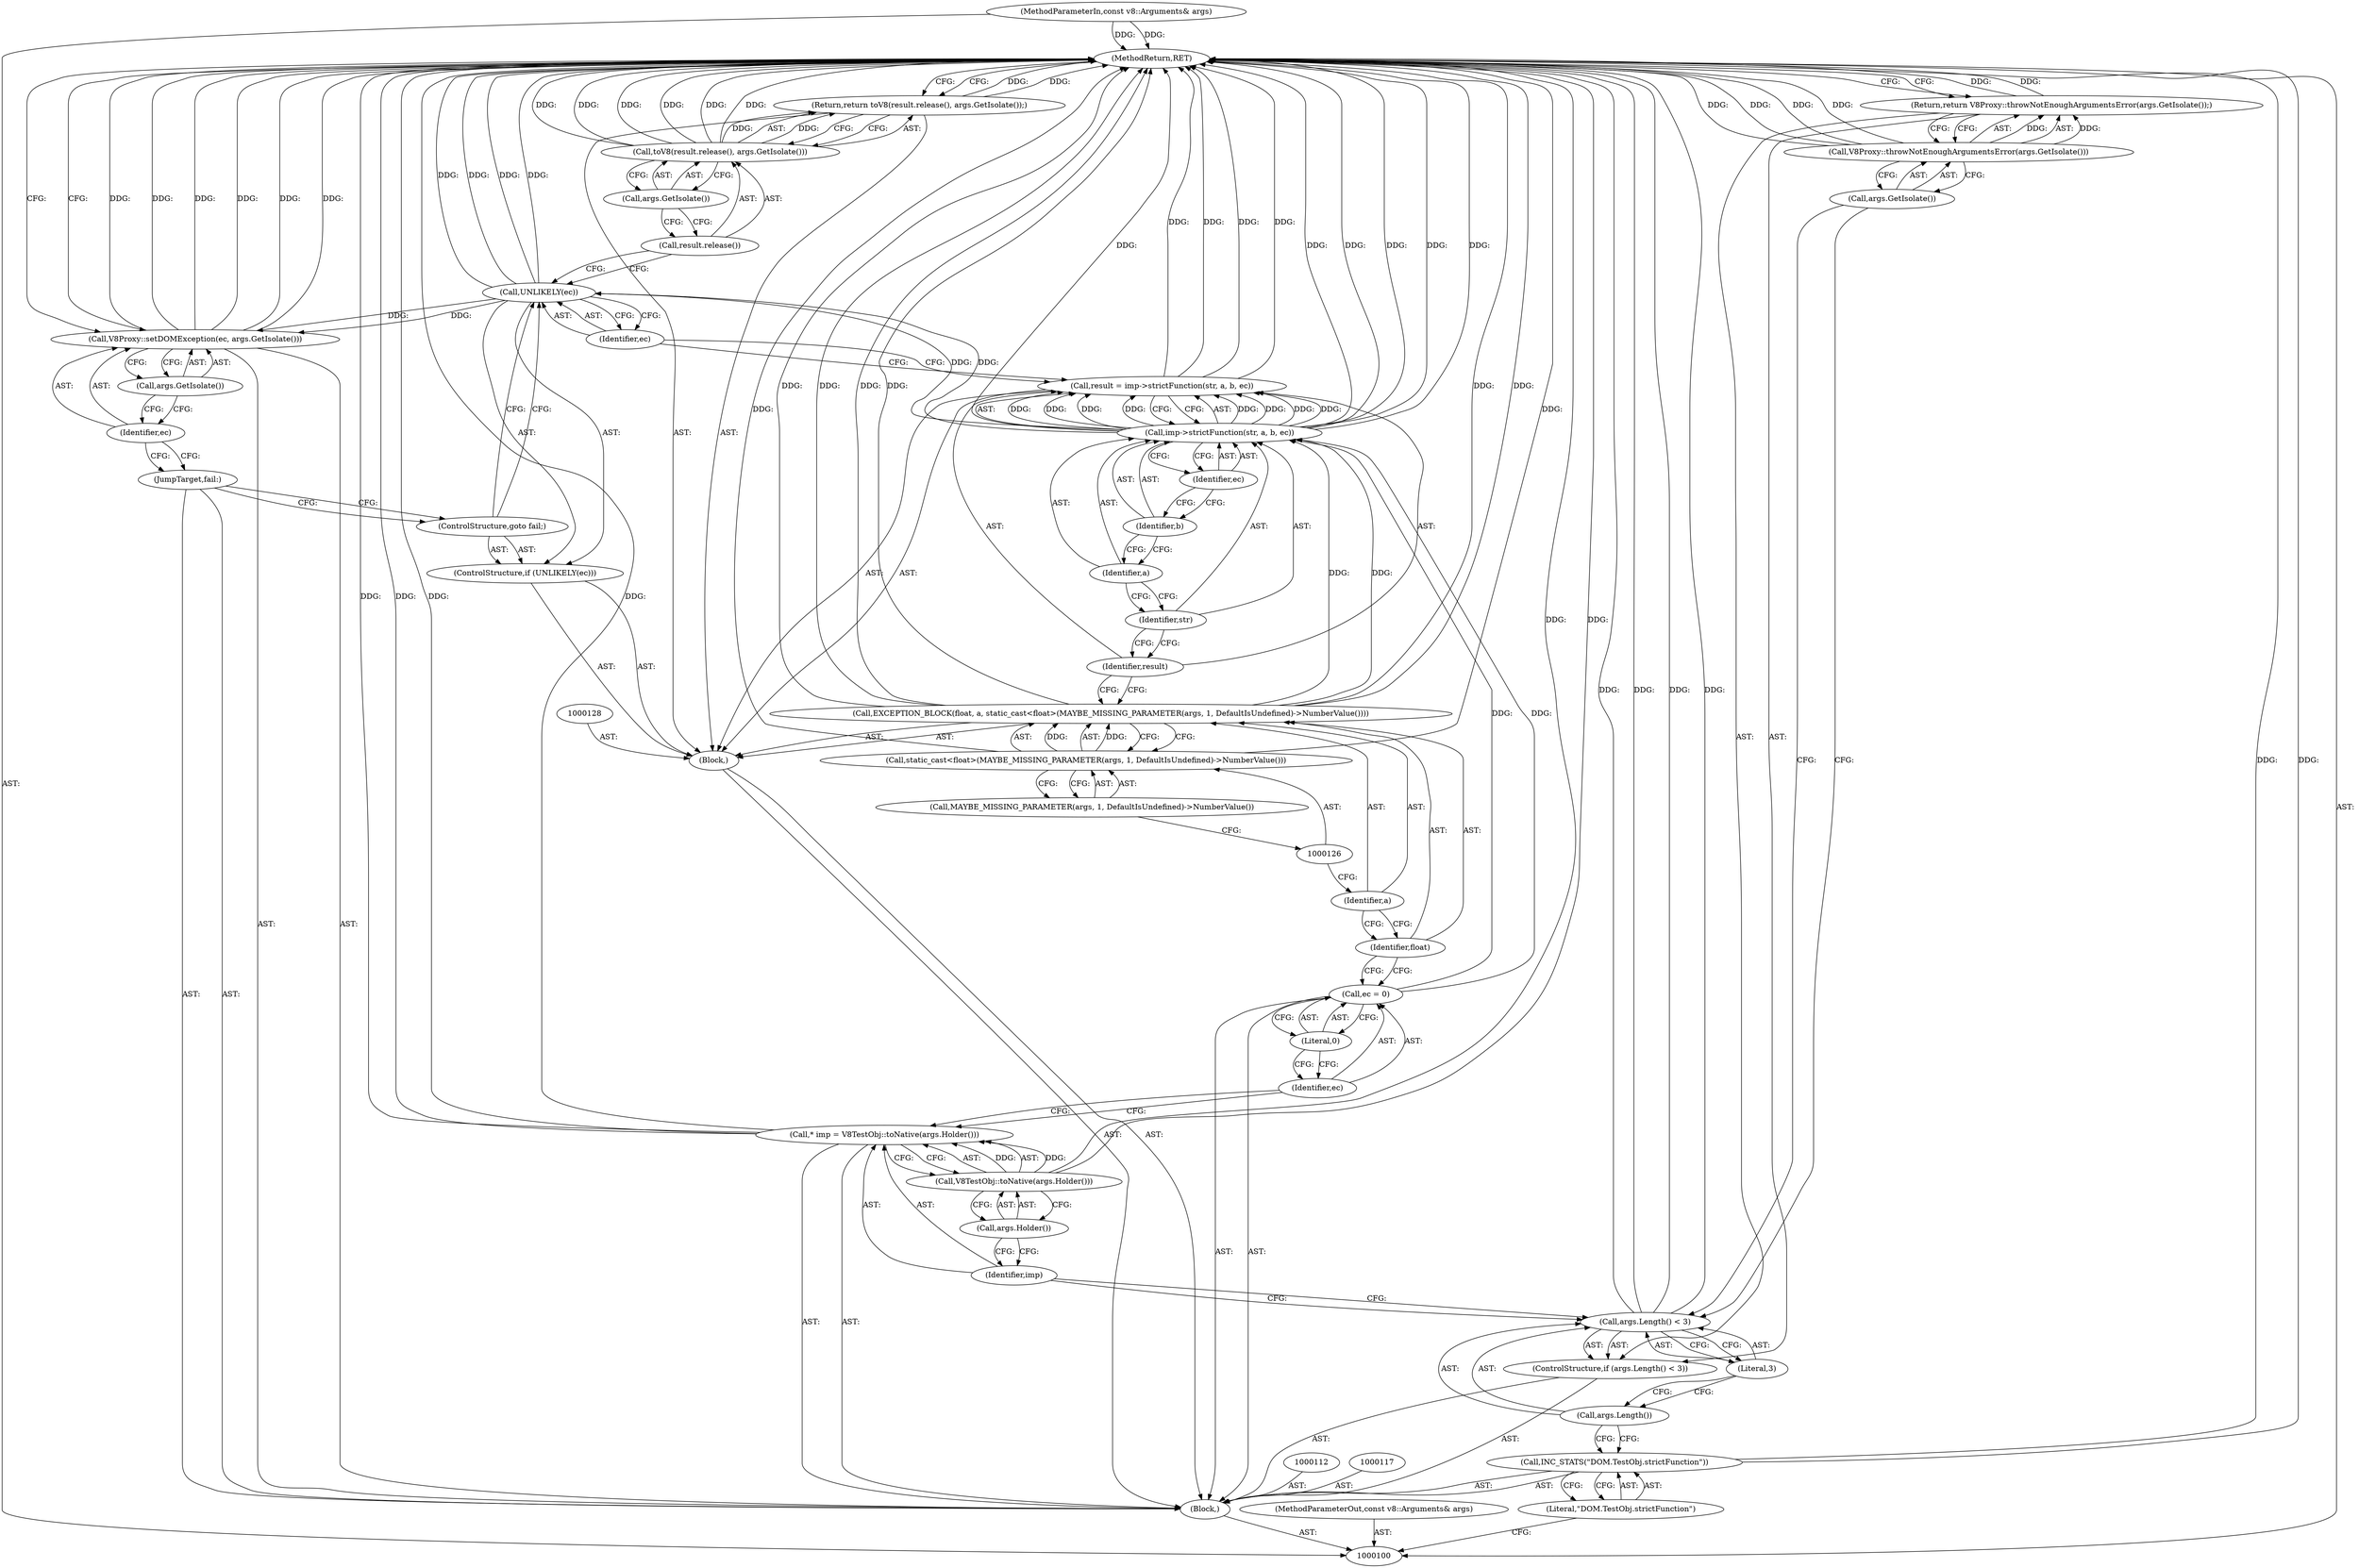 digraph "0_Chrome_e9372a1bfd3588a80fcf49aa07321f0971dd6091_39" {
"1000148" [label="(MethodReturn,RET)"];
"1000101" [label="(MethodParameterIn,const v8::Arguments& args)"];
"1000227" [label="(MethodParameterOut,const v8::Arguments& args)"];
"1000123" [label="(Identifier,float)"];
"1000124" [label="(Identifier,a)"];
"1000125" [label="(Call,static_cast<float>(MAYBE_MISSING_PARAMETER(args, 1, DefaultIsUndefined)->NumberValue()))"];
"1000122" [label="(Call,EXCEPTION_BLOCK(float, a, static_cast<float>(MAYBE_MISSING_PARAMETER(args, 1, DefaultIsUndefined)->NumberValue())))"];
"1000127" [label="(Call,MAYBE_MISSING_PARAMETER(args, 1, DefaultIsUndefined)->NumberValue())"];
"1000129" [label="(Call,result = imp->strictFunction(str, a, b, ec))"];
"1000130" [label="(Identifier,result)"];
"1000131" [label="(Call,imp->strictFunction(str, a, b, ec))"];
"1000121" [label="(Block,)"];
"1000132" [label="(Identifier,str)"];
"1000133" [label="(Identifier,a)"];
"1000134" [label="(Identifier,b)"];
"1000135" [label="(Identifier,ec)"];
"1000138" [label="(Identifier,ec)"];
"1000136" [label="(ControlStructure,if (UNLIKELY(ec)))"];
"1000137" [label="(Call,UNLIKELY(ec))"];
"1000139" [label="(ControlStructure,goto fail;)"];
"1000141" [label="(Call,toV8(result.release(), args.GetIsolate()))"];
"1000142" [label="(Call,result.release())"];
"1000143" [label="(Call,args.GetIsolate())"];
"1000140" [label="(Return,return toV8(result.release(), args.GetIsolate());)"];
"1000144" [label="(JumpTarget,fail:)"];
"1000146" [label="(Identifier,ec)"];
"1000147" [label="(Call,args.GetIsolate())"];
"1000145" [label="(Call,V8Proxy::setDOMException(ec, args.GetIsolate()))"];
"1000102" [label="(Block,)"];
"1000104" [label="(Literal,\"DOM.TestObj.strictFunction\")"];
"1000103" [label="(Call,INC_STATS(\"DOM.TestObj.strictFunction\"))"];
"1000108" [label="(Literal,3)"];
"1000105" [label="(ControlStructure,if (args.Length() < 3))"];
"1000106" [label="(Call,args.Length() < 3)"];
"1000107" [label="(Call,args.Length())"];
"1000110" [label="(Call,V8Proxy::throwNotEnoughArgumentsError(args.GetIsolate()))"];
"1000111" [label="(Call,args.GetIsolate())"];
"1000109" [label="(Return,return V8Proxy::throwNotEnoughArgumentsError(args.GetIsolate());)"];
"1000113" [label="(Call,* imp = V8TestObj::toNative(args.Holder()))"];
"1000114" [label="(Identifier,imp)"];
"1000115" [label="(Call,V8TestObj::toNative(args.Holder()))"];
"1000116" [label="(Call,args.Holder())"];
"1000118" [label="(Call,ec = 0)"];
"1000119" [label="(Identifier,ec)"];
"1000120" [label="(Literal,0)"];
"1000148" -> "1000100"  [label="AST: "];
"1000148" -> "1000109"  [label="CFG: "];
"1000148" -> "1000140"  [label="CFG: "];
"1000148" -> "1000145"  [label="CFG: "];
"1000140" -> "1000148"  [label="DDG: "];
"1000129" -> "1000148"  [label="DDG: "];
"1000129" -> "1000148"  [label="DDG: "];
"1000141" -> "1000148"  [label="DDG: "];
"1000141" -> "1000148"  [label="DDG: "];
"1000141" -> "1000148"  [label="DDG: "];
"1000122" -> "1000148"  [label="DDG: "];
"1000122" -> "1000148"  [label="DDG: "];
"1000122" -> "1000148"  [label="DDG: "];
"1000106" -> "1000148"  [label="DDG: "];
"1000106" -> "1000148"  [label="DDG: "];
"1000113" -> "1000148"  [label="DDG: "];
"1000113" -> "1000148"  [label="DDG: "];
"1000125" -> "1000148"  [label="DDG: "];
"1000131" -> "1000148"  [label="DDG: "];
"1000131" -> "1000148"  [label="DDG: "];
"1000131" -> "1000148"  [label="DDG: "];
"1000137" -> "1000148"  [label="DDG: "];
"1000137" -> "1000148"  [label="DDG: "];
"1000145" -> "1000148"  [label="DDG: "];
"1000145" -> "1000148"  [label="DDG: "];
"1000145" -> "1000148"  [label="DDG: "];
"1000103" -> "1000148"  [label="DDG: "];
"1000101" -> "1000148"  [label="DDG: "];
"1000110" -> "1000148"  [label="DDG: "];
"1000110" -> "1000148"  [label="DDG: "];
"1000115" -> "1000148"  [label="DDG: "];
"1000109" -> "1000148"  [label="DDG: "];
"1000101" -> "1000100"  [label="AST: "];
"1000101" -> "1000148"  [label="DDG: "];
"1000227" -> "1000100"  [label="AST: "];
"1000123" -> "1000122"  [label="AST: "];
"1000123" -> "1000118"  [label="CFG: "];
"1000124" -> "1000123"  [label="CFG: "];
"1000124" -> "1000122"  [label="AST: "];
"1000124" -> "1000123"  [label="CFG: "];
"1000126" -> "1000124"  [label="CFG: "];
"1000125" -> "1000122"  [label="AST: "];
"1000125" -> "1000127"  [label="CFG: "];
"1000126" -> "1000125"  [label="AST: "];
"1000127" -> "1000125"  [label="AST: "];
"1000122" -> "1000125"  [label="CFG: "];
"1000125" -> "1000148"  [label="DDG: "];
"1000125" -> "1000122"  [label="DDG: "];
"1000122" -> "1000121"  [label="AST: "];
"1000122" -> "1000125"  [label="CFG: "];
"1000123" -> "1000122"  [label="AST: "];
"1000124" -> "1000122"  [label="AST: "];
"1000125" -> "1000122"  [label="AST: "];
"1000130" -> "1000122"  [label="CFG: "];
"1000122" -> "1000148"  [label="DDG: "];
"1000122" -> "1000148"  [label="DDG: "];
"1000122" -> "1000148"  [label="DDG: "];
"1000125" -> "1000122"  [label="DDG: "];
"1000122" -> "1000131"  [label="DDG: "];
"1000127" -> "1000125"  [label="AST: "];
"1000127" -> "1000126"  [label="CFG: "];
"1000125" -> "1000127"  [label="CFG: "];
"1000129" -> "1000121"  [label="AST: "];
"1000129" -> "1000131"  [label="CFG: "];
"1000130" -> "1000129"  [label="AST: "];
"1000131" -> "1000129"  [label="AST: "];
"1000138" -> "1000129"  [label="CFG: "];
"1000129" -> "1000148"  [label="DDG: "];
"1000129" -> "1000148"  [label="DDG: "];
"1000131" -> "1000129"  [label="DDG: "];
"1000131" -> "1000129"  [label="DDG: "];
"1000131" -> "1000129"  [label="DDG: "];
"1000131" -> "1000129"  [label="DDG: "];
"1000130" -> "1000129"  [label="AST: "];
"1000130" -> "1000122"  [label="CFG: "];
"1000132" -> "1000130"  [label="CFG: "];
"1000131" -> "1000129"  [label="AST: "];
"1000131" -> "1000135"  [label="CFG: "];
"1000132" -> "1000131"  [label="AST: "];
"1000133" -> "1000131"  [label="AST: "];
"1000134" -> "1000131"  [label="AST: "];
"1000135" -> "1000131"  [label="AST: "];
"1000129" -> "1000131"  [label="CFG: "];
"1000131" -> "1000148"  [label="DDG: "];
"1000131" -> "1000148"  [label="DDG: "];
"1000131" -> "1000148"  [label="DDG: "];
"1000131" -> "1000129"  [label="DDG: "];
"1000131" -> "1000129"  [label="DDG: "];
"1000131" -> "1000129"  [label="DDG: "];
"1000131" -> "1000129"  [label="DDG: "];
"1000122" -> "1000131"  [label="DDG: "];
"1000118" -> "1000131"  [label="DDG: "];
"1000131" -> "1000137"  [label="DDG: "];
"1000121" -> "1000102"  [label="AST: "];
"1000122" -> "1000121"  [label="AST: "];
"1000128" -> "1000121"  [label="AST: "];
"1000129" -> "1000121"  [label="AST: "];
"1000136" -> "1000121"  [label="AST: "];
"1000140" -> "1000121"  [label="AST: "];
"1000132" -> "1000131"  [label="AST: "];
"1000132" -> "1000130"  [label="CFG: "];
"1000133" -> "1000132"  [label="CFG: "];
"1000133" -> "1000131"  [label="AST: "];
"1000133" -> "1000132"  [label="CFG: "];
"1000134" -> "1000133"  [label="CFG: "];
"1000134" -> "1000131"  [label="AST: "];
"1000134" -> "1000133"  [label="CFG: "];
"1000135" -> "1000134"  [label="CFG: "];
"1000135" -> "1000131"  [label="AST: "];
"1000135" -> "1000134"  [label="CFG: "];
"1000131" -> "1000135"  [label="CFG: "];
"1000138" -> "1000137"  [label="AST: "];
"1000138" -> "1000129"  [label="CFG: "];
"1000137" -> "1000138"  [label="CFG: "];
"1000136" -> "1000121"  [label="AST: "];
"1000137" -> "1000136"  [label="AST: "];
"1000139" -> "1000136"  [label="AST: "];
"1000137" -> "1000136"  [label="AST: "];
"1000137" -> "1000138"  [label="CFG: "];
"1000138" -> "1000137"  [label="AST: "];
"1000139" -> "1000137"  [label="CFG: "];
"1000142" -> "1000137"  [label="CFG: "];
"1000137" -> "1000148"  [label="DDG: "];
"1000137" -> "1000148"  [label="DDG: "];
"1000131" -> "1000137"  [label="DDG: "];
"1000137" -> "1000145"  [label="DDG: "];
"1000139" -> "1000136"  [label="AST: "];
"1000139" -> "1000137"  [label="CFG: "];
"1000144" -> "1000139"  [label="CFG: "];
"1000141" -> "1000140"  [label="AST: "];
"1000141" -> "1000143"  [label="CFG: "];
"1000142" -> "1000141"  [label="AST: "];
"1000143" -> "1000141"  [label="AST: "];
"1000140" -> "1000141"  [label="CFG: "];
"1000141" -> "1000148"  [label="DDG: "];
"1000141" -> "1000148"  [label="DDG: "];
"1000141" -> "1000148"  [label="DDG: "];
"1000141" -> "1000140"  [label="DDG: "];
"1000142" -> "1000141"  [label="AST: "];
"1000142" -> "1000137"  [label="CFG: "];
"1000143" -> "1000142"  [label="CFG: "];
"1000143" -> "1000141"  [label="AST: "];
"1000143" -> "1000142"  [label="CFG: "];
"1000141" -> "1000143"  [label="CFG: "];
"1000140" -> "1000121"  [label="AST: "];
"1000140" -> "1000141"  [label="CFG: "];
"1000141" -> "1000140"  [label="AST: "];
"1000148" -> "1000140"  [label="CFG: "];
"1000140" -> "1000148"  [label="DDG: "];
"1000141" -> "1000140"  [label="DDG: "];
"1000144" -> "1000102"  [label="AST: "];
"1000144" -> "1000139"  [label="CFG: "];
"1000146" -> "1000144"  [label="CFG: "];
"1000146" -> "1000145"  [label="AST: "];
"1000146" -> "1000144"  [label="CFG: "];
"1000147" -> "1000146"  [label="CFG: "];
"1000147" -> "1000145"  [label="AST: "];
"1000147" -> "1000146"  [label="CFG: "];
"1000145" -> "1000147"  [label="CFG: "];
"1000145" -> "1000102"  [label="AST: "];
"1000145" -> "1000147"  [label="CFG: "];
"1000146" -> "1000145"  [label="AST: "];
"1000147" -> "1000145"  [label="AST: "];
"1000148" -> "1000145"  [label="CFG: "];
"1000145" -> "1000148"  [label="DDG: "];
"1000145" -> "1000148"  [label="DDG: "];
"1000145" -> "1000148"  [label="DDG: "];
"1000137" -> "1000145"  [label="DDG: "];
"1000102" -> "1000100"  [label="AST: "];
"1000103" -> "1000102"  [label="AST: "];
"1000105" -> "1000102"  [label="AST: "];
"1000112" -> "1000102"  [label="AST: "];
"1000113" -> "1000102"  [label="AST: "];
"1000117" -> "1000102"  [label="AST: "];
"1000118" -> "1000102"  [label="AST: "];
"1000121" -> "1000102"  [label="AST: "];
"1000144" -> "1000102"  [label="AST: "];
"1000145" -> "1000102"  [label="AST: "];
"1000104" -> "1000103"  [label="AST: "];
"1000104" -> "1000100"  [label="CFG: "];
"1000103" -> "1000104"  [label="CFG: "];
"1000103" -> "1000102"  [label="AST: "];
"1000103" -> "1000104"  [label="CFG: "];
"1000104" -> "1000103"  [label="AST: "];
"1000107" -> "1000103"  [label="CFG: "];
"1000103" -> "1000148"  [label="DDG: "];
"1000108" -> "1000106"  [label="AST: "];
"1000108" -> "1000107"  [label="CFG: "];
"1000106" -> "1000108"  [label="CFG: "];
"1000105" -> "1000102"  [label="AST: "];
"1000106" -> "1000105"  [label="AST: "];
"1000109" -> "1000105"  [label="AST: "];
"1000106" -> "1000105"  [label="AST: "];
"1000106" -> "1000108"  [label="CFG: "];
"1000107" -> "1000106"  [label="AST: "];
"1000108" -> "1000106"  [label="AST: "];
"1000111" -> "1000106"  [label="CFG: "];
"1000114" -> "1000106"  [label="CFG: "];
"1000106" -> "1000148"  [label="DDG: "];
"1000106" -> "1000148"  [label="DDG: "];
"1000107" -> "1000106"  [label="AST: "];
"1000107" -> "1000103"  [label="CFG: "];
"1000108" -> "1000107"  [label="CFG: "];
"1000110" -> "1000109"  [label="AST: "];
"1000110" -> "1000111"  [label="CFG: "];
"1000111" -> "1000110"  [label="AST: "];
"1000109" -> "1000110"  [label="CFG: "];
"1000110" -> "1000148"  [label="DDG: "];
"1000110" -> "1000148"  [label="DDG: "];
"1000110" -> "1000109"  [label="DDG: "];
"1000111" -> "1000110"  [label="AST: "];
"1000111" -> "1000106"  [label="CFG: "];
"1000110" -> "1000111"  [label="CFG: "];
"1000109" -> "1000105"  [label="AST: "];
"1000109" -> "1000110"  [label="CFG: "];
"1000110" -> "1000109"  [label="AST: "];
"1000148" -> "1000109"  [label="CFG: "];
"1000109" -> "1000148"  [label="DDG: "];
"1000110" -> "1000109"  [label="DDG: "];
"1000113" -> "1000102"  [label="AST: "];
"1000113" -> "1000115"  [label="CFG: "];
"1000114" -> "1000113"  [label="AST: "];
"1000115" -> "1000113"  [label="AST: "];
"1000119" -> "1000113"  [label="CFG: "];
"1000113" -> "1000148"  [label="DDG: "];
"1000113" -> "1000148"  [label="DDG: "];
"1000115" -> "1000113"  [label="DDG: "];
"1000114" -> "1000113"  [label="AST: "];
"1000114" -> "1000106"  [label="CFG: "];
"1000116" -> "1000114"  [label="CFG: "];
"1000115" -> "1000113"  [label="AST: "];
"1000115" -> "1000116"  [label="CFG: "];
"1000116" -> "1000115"  [label="AST: "];
"1000113" -> "1000115"  [label="CFG: "];
"1000115" -> "1000148"  [label="DDG: "];
"1000115" -> "1000113"  [label="DDG: "];
"1000116" -> "1000115"  [label="AST: "];
"1000116" -> "1000114"  [label="CFG: "];
"1000115" -> "1000116"  [label="CFG: "];
"1000118" -> "1000102"  [label="AST: "];
"1000118" -> "1000120"  [label="CFG: "];
"1000119" -> "1000118"  [label="AST: "];
"1000120" -> "1000118"  [label="AST: "];
"1000123" -> "1000118"  [label="CFG: "];
"1000118" -> "1000131"  [label="DDG: "];
"1000119" -> "1000118"  [label="AST: "];
"1000119" -> "1000113"  [label="CFG: "];
"1000120" -> "1000119"  [label="CFG: "];
"1000120" -> "1000118"  [label="AST: "];
"1000120" -> "1000119"  [label="CFG: "];
"1000118" -> "1000120"  [label="CFG: "];
}
